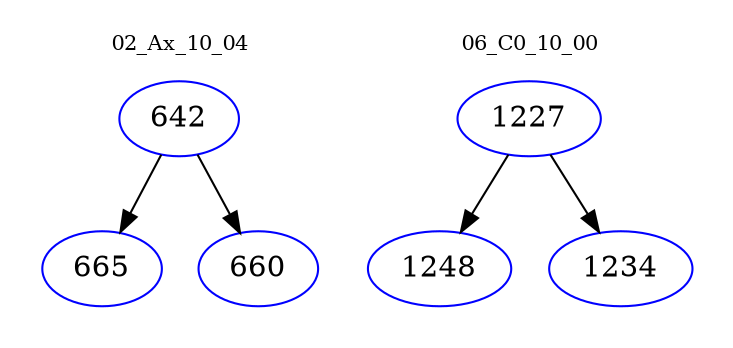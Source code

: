 digraph{
subgraph cluster_0 {
color = white
label = "02_Ax_10_04";
fontsize=10;
T0_642 [label="642", color="blue"]
T0_642 -> T0_665 [color="black"]
T0_665 [label="665", color="blue"]
T0_642 -> T0_660 [color="black"]
T0_660 [label="660", color="blue"]
}
subgraph cluster_1 {
color = white
label = "06_C0_10_00";
fontsize=10;
T1_1227 [label="1227", color="blue"]
T1_1227 -> T1_1248 [color="black"]
T1_1248 [label="1248", color="blue"]
T1_1227 -> T1_1234 [color="black"]
T1_1234 [label="1234", color="blue"]
}
}
